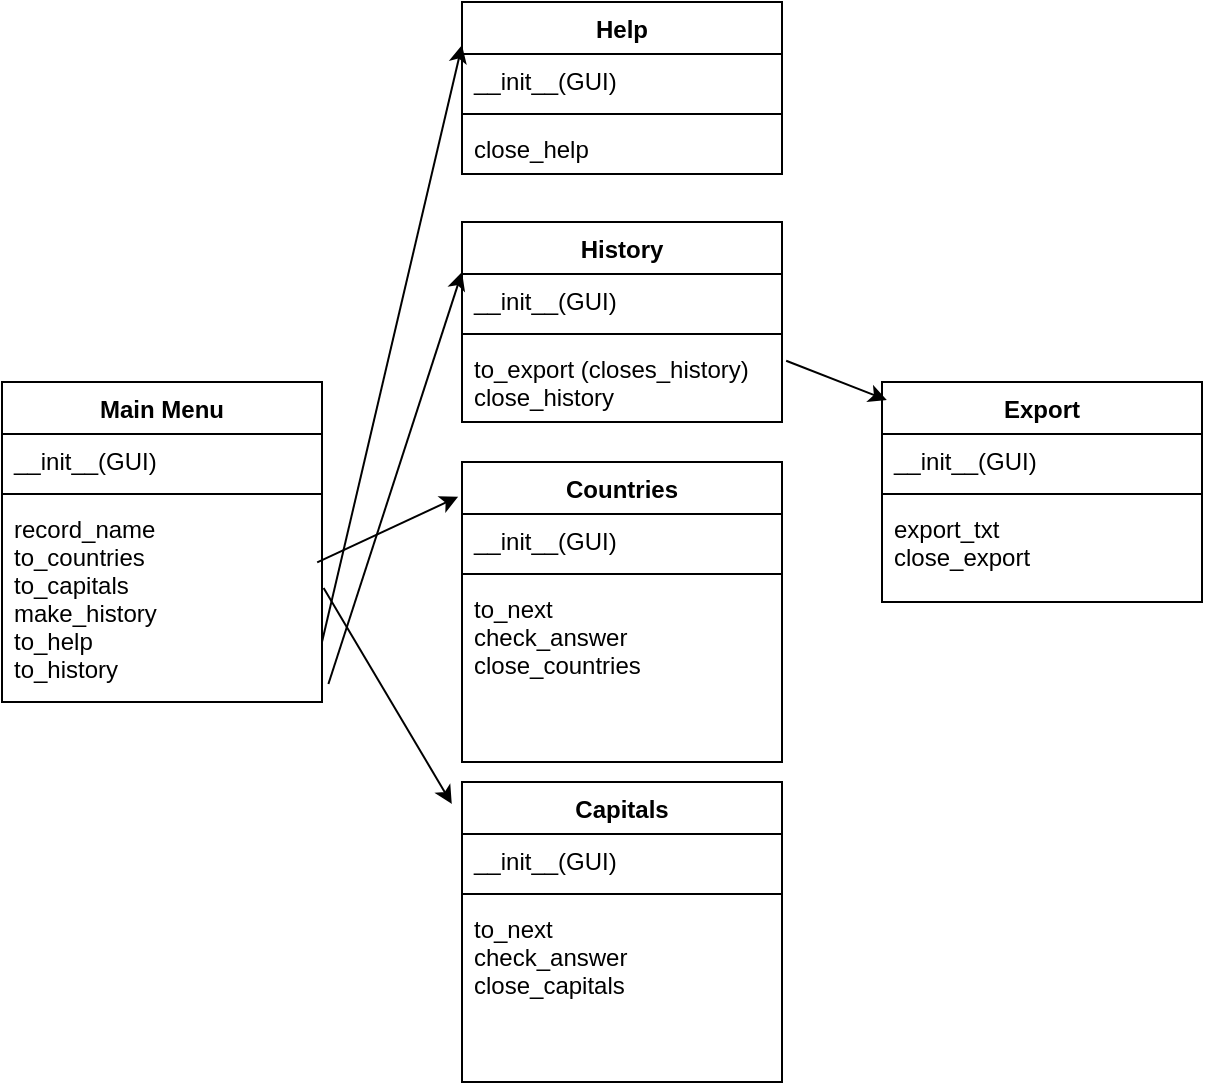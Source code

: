<mxfile version="14.6.13" type="device"><diagram id="jyYJw3vN0WP-0oW3OHVC" name="Page-1"><mxGraphModel dx="509" dy="599" grid="1" gridSize="10" guides="1" tooltips="1" connect="1" arrows="1" fold="1" page="1" pageScale="1" pageWidth="850" pageHeight="1100" math="0" shadow="0"><root><mxCell id="0"/><mxCell id="1" parent="0"/><mxCell id="oJ9FbUdfQ9gK73VClyd9-1" value="Help" style="swimlane;fontStyle=1;align=center;verticalAlign=top;childLayout=stackLayout;horizontal=1;startSize=26;horizontalStack=0;resizeParent=1;resizeParentMax=0;resizeLast=0;collapsible=1;marginBottom=0;" parent="1" vertex="1"><mxGeometry x="290" y="140" width="160" height="86" as="geometry"/></mxCell><mxCell id="oJ9FbUdfQ9gK73VClyd9-2" value="__init__(GUI)" style="text;strokeColor=none;fillColor=none;align=left;verticalAlign=top;spacingLeft=4;spacingRight=4;overflow=hidden;rotatable=0;points=[[0,0.5],[1,0.5]];portConstraint=eastwest;" parent="oJ9FbUdfQ9gK73VClyd9-1" vertex="1"><mxGeometry y="26" width="160" height="26" as="geometry"/></mxCell><mxCell id="oJ9FbUdfQ9gK73VClyd9-3" value="" style="line;strokeWidth=1;fillColor=none;align=left;verticalAlign=middle;spacingTop=-1;spacingLeft=3;spacingRight=3;rotatable=0;labelPosition=right;points=[];portConstraint=eastwest;" parent="oJ9FbUdfQ9gK73VClyd9-1" vertex="1"><mxGeometry y="52" width="160" height="8" as="geometry"/></mxCell><mxCell id="oJ9FbUdfQ9gK73VClyd9-4" value="close_help" style="text;strokeColor=none;fillColor=none;align=left;verticalAlign=top;spacingLeft=4;spacingRight=4;overflow=hidden;rotatable=0;points=[[0,0.5],[1,0.5]];portConstraint=eastwest;" parent="oJ9FbUdfQ9gK73VClyd9-1" vertex="1"><mxGeometry y="60" width="160" height="26" as="geometry"/></mxCell><mxCell id="oJ9FbUdfQ9gK73VClyd9-5" value="Main Menu" style="swimlane;fontStyle=1;align=center;verticalAlign=top;childLayout=stackLayout;horizontal=1;startSize=26;horizontalStack=0;resizeParent=1;resizeParentMax=0;resizeLast=0;collapsible=1;marginBottom=0;" parent="1" vertex="1"><mxGeometry x="60" y="330" width="160" height="160" as="geometry"/></mxCell><mxCell id="oJ9FbUdfQ9gK73VClyd9-6" value="__init__(GUI)" style="text;strokeColor=none;fillColor=none;align=left;verticalAlign=top;spacingLeft=4;spacingRight=4;overflow=hidden;rotatable=0;points=[[0,0.5],[1,0.5]];portConstraint=eastwest;" parent="oJ9FbUdfQ9gK73VClyd9-5" vertex="1"><mxGeometry y="26" width="160" height="26" as="geometry"/></mxCell><mxCell id="oJ9FbUdfQ9gK73VClyd9-7" value="" style="line;strokeWidth=1;fillColor=none;align=left;verticalAlign=middle;spacingTop=-1;spacingLeft=3;spacingRight=3;rotatable=0;labelPosition=right;points=[];portConstraint=eastwest;" parent="oJ9FbUdfQ9gK73VClyd9-5" vertex="1"><mxGeometry y="52" width="160" height="8" as="geometry"/></mxCell><mxCell id="oJ9FbUdfQ9gK73VClyd9-8" value="record_name&#10;to_countries&#10;to_capitals&#10;make_history&#10;to_help&#10;to_history" style="text;strokeColor=none;fillColor=none;align=left;verticalAlign=top;spacingLeft=4;spacingRight=4;overflow=hidden;rotatable=0;points=[[0,0.5],[1,0.5]];portConstraint=eastwest;" parent="oJ9FbUdfQ9gK73VClyd9-5" vertex="1"><mxGeometry y="60" width="160" height="100" as="geometry"/></mxCell><mxCell id="oJ9FbUdfQ9gK73VClyd9-10" value="History" style="swimlane;fontStyle=1;align=center;verticalAlign=top;childLayout=stackLayout;horizontal=1;startSize=26;horizontalStack=0;resizeParent=1;resizeParentMax=0;resizeLast=0;collapsible=1;marginBottom=0;" parent="1" vertex="1"><mxGeometry x="290" y="250" width="160" height="100" as="geometry"/></mxCell><mxCell id="oJ9FbUdfQ9gK73VClyd9-11" value="__init__(GUI)" style="text;strokeColor=none;fillColor=none;align=left;verticalAlign=top;spacingLeft=4;spacingRight=4;overflow=hidden;rotatable=0;points=[[0,0.5],[1,0.5]];portConstraint=eastwest;" parent="oJ9FbUdfQ9gK73VClyd9-10" vertex="1"><mxGeometry y="26" width="160" height="26" as="geometry"/></mxCell><mxCell id="oJ9FbUdfQ9gK73VClyd9-12" value="" style="line;strokeWidth=1;fillColor=none;align=left;verticalAlign=middle;spacingTop=-1;spacingLeft=3;spacingRight=3;rotatable=0;labelPosition=right;points=[];portConstraint=eastwest;" parent="oJ9FbUdfQ9gK73VClyd9-10" vertex="1"><mxGeometry y="52" width="160" height="8" as="geometry"/></mxCell><mxCell id="oJ9FbUdfQ9gK73VClyd9-13" value="to_export (closes_history)&#10;close_history" style="text;strokeColor=none;fillColor=none;align=left;verticalAlign=top;spacingLeft=4;spacingRight=4;overflow=hidden;rotatable=0;points=[[0,0.5],[1,0.5]];portConstraint=eastwest;" parent="oJ9FbUdfQ9gK73VClyd9-10" vertex="1"><mxGeometry y="60" width="160" height="40" as="geometry"/></mxCell><mxCell id="oJ9FbUdfQ9gK73VClyd9-14" value="Export" style="swimlane;fontStyle=1;align=center;verticalAlign=top;childLayout=stackLayout;horizontal=1;startSize=26;horizontalStack=0;resizeParent=1;resizeParentMax=0;resizeLast=0;collapsible=1;marginBottom=0;" parent="1" vertex="1"><mxGeometry x="500" y="330" width="160" height="110" as="geometry"/></mxCell><mxCell id="oJ9FbUdfQ9gK73VClyd9-15" value="__init__(GUI)" style="text;strokeColor=none;fillColor=none;align=left;verticalAlign=top;spacingLeft=4;spacingRight=4;overflow=hidden;rotatable=0;points=[[0,0.5],[1,0.5]];portConstraint=eastwest;" parent="oJ9FbUdfQ9gK73VClyd9-14" vertex="1"><mxGeometry y="26" width="160" height="26" as="geometry"/></mxCell><mxCell id="oJ9FbUdfQ9gK73VClyd9-16" value="" style="line;strokeWidth=1;fillColor=none;align=left;verticalAlign=middle;spacingTop=-1;spacingLeft=3;spacingRight=3;rotatable=0;labelPosition=right;points=[];portConstraint=eastwest;" parent="oJ9FbUdfQ9gK73VClyd9-14" vertex="1"><mxGeometry y="52" width="160" height="8" as="geometry"/></mxCell><mxCell id="oJ9FbUdfQ9gK73VClyd9-17" value="export_txt&#10;close_export" style="text;strokeColor=none;fillColor=none;align=left;verticalAlign=top;spacingLeft=4;spacingRight=4;overflow=hidden;rotatable=0;points=[[0,0.5],[1,0.5]];portConstraint=eastwest;" parent="oJ9FbUdfQ9gK73VClyd9-14" vertex="1"><mxGeometry y="60" width="160" height="50" as="geometry"/></mxCell><mxCell id="oJ9FbUdfQ9gK73VClyd9-20" value="" style="endArrow=classic;html=1;entryX=0;entryY=0.25;entryDx=0;entryDy=0;" parent="1" target="oJ9FbUdfQ9gK73VClyd9-1" edge="1"><mxGeometry width="50" height="50" relative="1" as="geometry"><mxPoint x="220" y="460" as="sourcePoint"/><mxPoint x="280" y="220" as="targetPoint"/></mxGeometry></mxCell><mxCell id="oJ9FbUdfQ9gK73VClyd9-21" value="" style="endArrow=classic;html=1;entryX=0;entryY=0.25;entryDx=0;entryDy=0;exitX=1.02;exitY=0.91;exitDx=0;exitDy=0;exitPerimeter=0;" parent="1" source="oJ9FbUdfQ9gK73VClyd9-8" target="oJ9FbUdfQ9gK73VClyd9-10" edge="1"><mxGeometry width="50" height="50" relative="1" as="geometry"><mxPoint x="240" y="280" as="sourcePoint"/><mxPoint x="300" y="171.5" as="targetPoint"/></mxGeometry></mxCell><mxCell id="oJ9FbUdfQ9gK73VClyd9-22" value="" style="endArrow=classic;html=1;entryX=0.015;entryY=0.082;entryDx=0;entryDy=0;exitX=1.013;exitY=0.235;exitDx=0;exitDy=0;exitPerimeter=0;entryPerimeter=0;" parent="1" source="oJ9FbUdfQ9gK73VClyd9-13" target="oJ9FbUdfQ9gK73VClyd9-14" edge="1"><mxGeometry width="50" height="50" relative="1" as="geometry"><mxPoint x="250" y="290" as="sourcePoint"/><mxPoint x="310" y="181.5" as="targetPoint"/></mxGeometry></mxCell><mxCell id="lsUJpK1xzQk1KwP5NYjj-1" value="Countries" style="swimlane;fontStyle=1;align=center;verticalAlign=top;childLayout=stackLayout;horizontal=1;startSize=26;horizontalStack=0;resizeParent=1;resizeParentMax=0;resizeLast=0;collapsible=1;marginBottom=0;" parent="1" vertex="1"><mxGeometry x="290" y="370" width="160" height="150" as="geometry"/></mxCell><mxCell id="lsUJpK1xzQk1KwP5NYjj-2" value="__init__(GUI)" style="text;strokeColor=none;fillColor=none;align=left;verticalAlign=top;spacingLeft=4;spacingRight=4;overflow=hidden;rotatable=0;points=[[0,0.5],[1,0.5]];portConstraint=eastwest;" parent="lsUJpK1xzQk1KwP5NYjj-1" vertex="1"><mxGeometry y="26" width="160" height="26" as="geometry"/></mxCell><mxCell id="lsUJpK1xzQk1KwP5NYjj-3" value="" style="line;strokeWidth=1;fillColor=none;align=left;verticalAlign=middle;spacingTop=-1;spacingLeft=3;spacingRight=3;rotatable=0;labelPosition=right;points=[];portConstraint=eastwest;" parent="lsUJpK1xzQk1KwP5NYjj-1" vertex="1"><mxGeometry y="52" width="160" height="8" as="geometry"/></mxCell><mxCell id="lsUJpK1xzQk1KwP5NYjj-4" value="to_next&#10;check_answer&#10;close_countries" style="text;strokeColor=none;fillColor=none;align=left;verticalAlign=top;spacingLeft=4;spacingRight=4;overflow=hidden;rotatable=0;points=[[0,0.5],[1,0.5]];portConstraint=eastwest;" parent="lsUJpK1xzQk1KwP5NYjj-1" vertex="1"><mxGeometry y="60" width="160" height="90" as="geometry"/></mxCell><mxCell id="lsUJpK1xzQk1KwP5NYjj-5" value="Capitals" style="swimlane;fontStyle=1;align=center;verticalAlign=top;childLayout=stackLayout;horizontal=1;startSize=26;horizontalStack=0;resizeParent=1;resizeParentMax=0;resizeLast=0;collapsible=1;marginBottom=0;" parent="1" vertex="1"><mxGeometry x="290" y="530" width="160" height="150" as="geometry"/></mxCell><mxCell id="lsUJpK1xzQk1KwP5NYjj-6" value="__init__(GUI)" style="text;strokeColor=none;fillColor=none;align=left;verticalAlign=top;spacingLeft=4;spacingRight=4;overflow=hidden;rotatable=0;points=[[0,0.5],[1,0.5]];portConstraint=eastwest;" parent="lsUJpK1xzQk1KwP5NYjj-5" vertex="1"><mxGeometry y="26" width="160" height="26" as="geometry"/></mxCell><mxCell id="lsUJpK1xzQk1KwP5NYjj-7" value="" style="line;strokeWidth=1;fillColor=none;align=left;verticalAlign=middle;spacingTop=-1;spacingLeft=3;spacingRight=3;rotatable=0;labelPosition=right;points=[];portConstraint=eastwest;" parent="lsUJpK1xzQk1KwP5NYjj-5" vertex="1"><mxGeometry y="52" width="160" height="8" as="geometry"/></mxCell><mxCell id="lsUJpK1xzQk1KwP5NYjj-8" value="to_next&#10;check_answer&#10;close_capitals" style="text;strokeColor=none;fillColor=none;align=left;verticalAlign=top;spacingLeft=4;spacingRight=4;overflow=hidden;rotatable=0;points=[[0,0.5],[1,0.5]];portConstraint=eastwest;" parent="lsUJpK1xzQk1KwP5NYjj-5" vertex="1"><mxGeometry y="60" width="160" height="90" as="geometry"/></mxCell><mxCell id="RLMR_igTQwppksR8aXPs-1" value="" style="endArrow=classic;html=1;entryX=-0.032;entryY=0.073;entryDx=0;entryDy=0;exitX=1.005;exitY=0.43;exitDx=0;exitDy=0;exitPerimeter=0;entryPerimeter=0;" edge="1" parent="1" source="oJ9FbUdfQ9gK73VClyd9-8" target="lsUJpK1xzQk1KwP5NYjj-5"><mxGeometry width="50" height="50" relative="1" as="geometry"><mxPoint x="233.2" y="491" as="sourcePoint"/><mxPoint x="300" y="285" as="targetPoint"/></mxGeometry></mxCell><mxCell id="RLMR_igTQwppksR8aXPs-2" value="" style="endArrow=classic;html=1;entryX=-0.012;entryY=0.116;entryDx=0;entryDy=0;exitX=0.985;exitY=0.302;exitDx=0;exitDy=0;exitPerimeter=0;entryPerimeter=0;" edge="1" parent="1" source="oJ9FbUdfQ9gK73VClyd9-8" target="lsUJpK1xzQk1KwP5NYjj-1"><mxGeometry width="50" height="50" relative="1" as="geometry"><mxPoint x="244.8" y="443" as="sourcePoint"/><mxPoint x="308.88" y="550.95" as="targetPoint"/></mxGeometry></mxCell></root></mxGraphModel></diagram></mxfile>